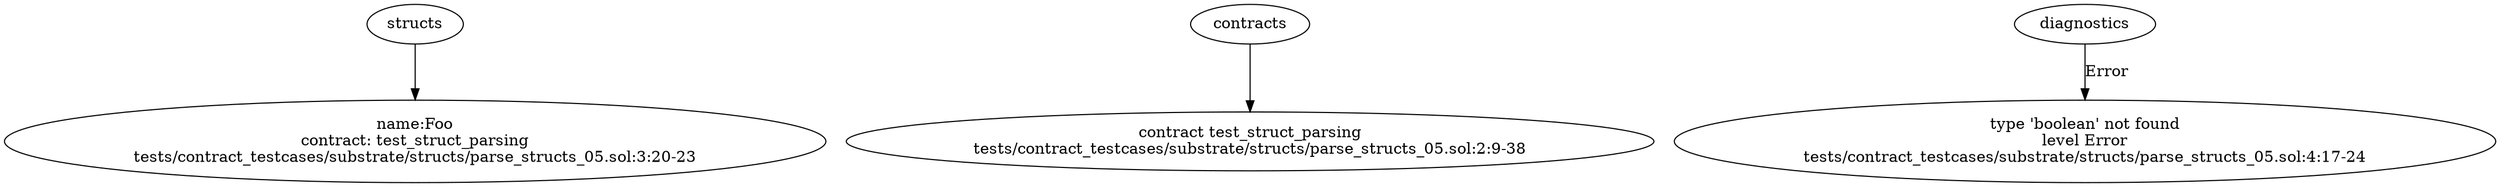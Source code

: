 strict digraph "tests/contract_testcases/substrate/structs/parse_structs_05.sol" {
	Foo [label="name:Foo\ncontract: test_struct_parsing\ntests/contract_testcases/substrate/structs/parse_structs_05.sol:3:20-23"]
	contract [label="contract test_struct_parsing\ntests/contract_testcases/substrate/structs/parse_structs_05.sol:2:9-38"]
	diagnostic [label="type 'boolean' not found\nlevel Error\ntests/contract_testcases/substrate/structs/parse_structs_05.sol:4:17-24"]
	structs -> Foo
	contracts -> contract
	diagnostics -> diagnostic [label="Error"]
}
